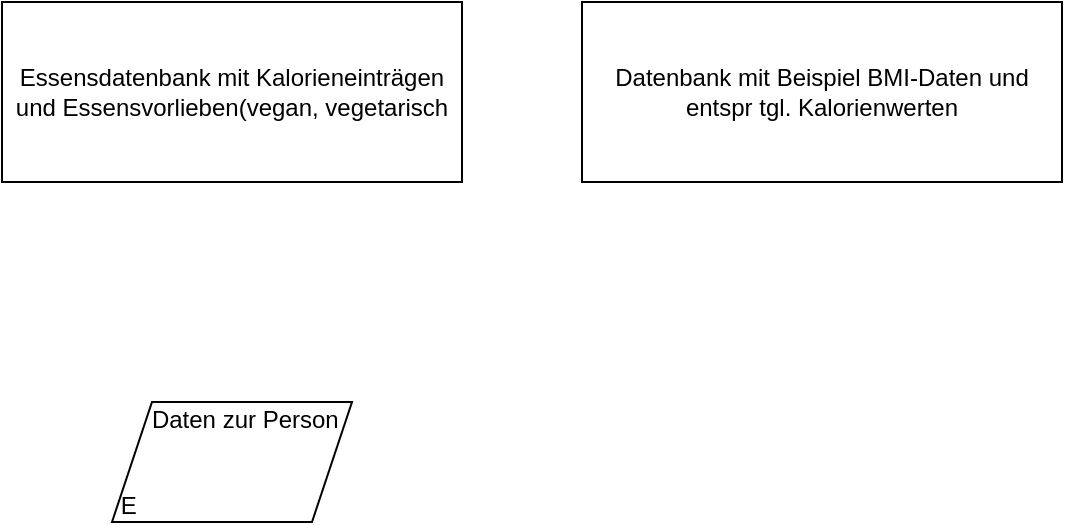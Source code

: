 <mxfile version="15.9.1" type="github"><diagram id="prtHgNgQTEPvFCAcTncT" name="Page-1"><mxGraphModel dx="716" dy="416" grid="1" gridSize="10" guides="1" tooltips="1" connect="1" arrows="1" fold="1" page="1" pageScale="1" pageWidth="827" pageHeight="1169" math="0" shadow="0"><root><mxCell id="0"/><mxCell id="1" parent="0"/><mxCell id="jSpEztQt3kvFXsunmsol-1" value="Essensdatenbank mit Kalorieneinträgen und Essensvorlieben(vegan, vegetarisch" style="rounded=0;whiteSpace=wrap;html=1;" vertex="1" parent="1"><mxGeometry x="30" y="20" width="230" height="90" as="geometry"/></mxCell><mxCell id="jSpEztQt3kvFXsunmsol-2" value="Datenbank mit Beispiel BMI-Daten und entspr tgl. Kalorienwerten" style="rounded=0;whiteSpace=wrap;html=1;fontSize=12;" vertex="1" parent="1"><mxGeometry x="320" y="20" width="240" height="90" as="geometry"/></mxCell><mxCell id="jSpEztQt3kvFXsunmsol-4" value="&lt;div&gt;&amp;nbsp;&amp;nbsp;&amp;nbsp; Daten zur Person&lt;/div&gt;&lt;div&gt;&lt;br&gt;&lt;/div&gt;&lt;div&gt;&lt;br&gt;&lt;/div&gt;&lt;div&gt;E&amp;nbsp;&amp;nbsp;&amp;nbsp;&amp;nbsp;&amp;nbsp;&amp;nbsp;&amp;nbsp;&amp;nbsp;&amp;nbsp;&amp;nbsp;&amp;nbsp;&amp;nbsp;&amp;nbsp;&amp;nbsp;&amp;nbsp;&amp;nbsp;&amp;nbsp;&amp;nbsp;&amp;nbsp;&amp;nbsp;&amp;nbsp;&amp;nbsp;&amp;nbsp;&amp;nbsp;&amp;nbsp;&amp;nbsp;&amp;nbsp;&amp;nbsp;&amp;nbsp;&amp;nbsp;&amp;nbsp; &lt;br&gt;&lt;/div&gt;" style="shape=parallelogram;perimeter=parallelogramPerimeter;whiteSpace=wrap;html=1;fixedSize=1;fontSize=12;" vertex="1" parent="1"><mxGeometry x="85" y="220" width="120" height="60" as="geometry"/></mxCell></root></mxGraphModel></diagram></mxfile>